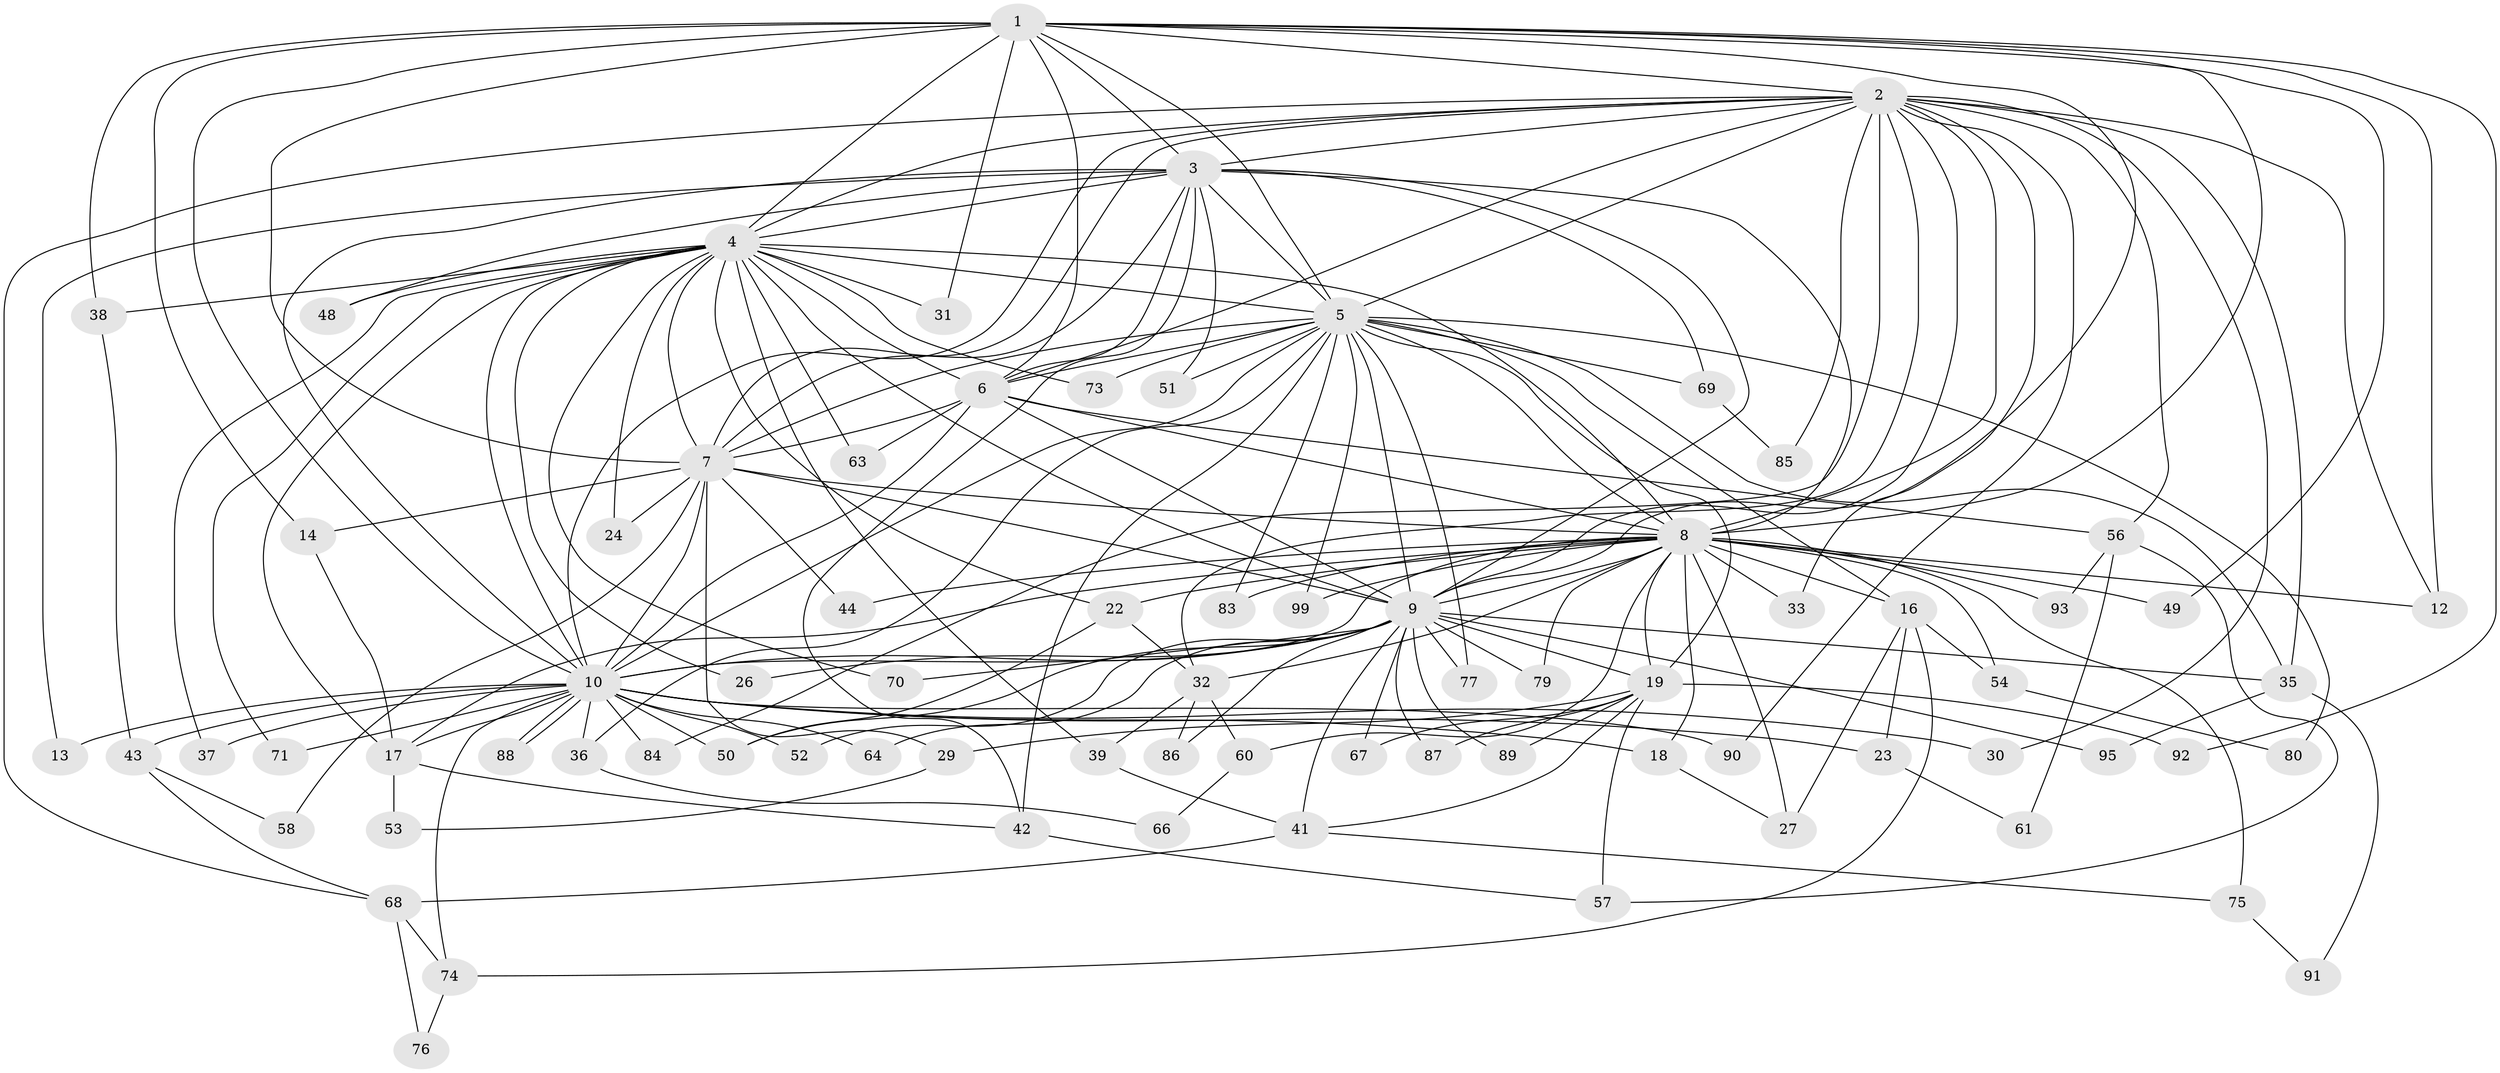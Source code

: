 // original degree distribution, {18: 0.01, 19: 0.01, 15: 0.01, 25: 0.01, 22: 0.01, 12: 0.01, 16: 0.01, 23: 0.01, 24: 0.01, 28: 0.01, 8: 0.01, 3: 0.2, 2: 0.56, 7: 0.01, 5: 0.06, 9: 0.01, 4: 0.04, 6: 0.01}
// Generated by graph-tools (version 1.1) at 2025/11/02/21/25 10:11:07]
// undirected, 76 vertices, 190 edges
graph export_dot {
graph [start="1"]
  node [color=gray90,style=filled];
  1 [super="+34"];
  2 [super="+97"];
  3;
  4 [super="+62"];
  5 [super="+55"];
  6 [super="+46"];
  7 [super="+21"];
  8 [super="+11"];
  9 [super="+40"];
  10 [super="+28"];
  12 [super="+15"];
  13;
  14 [super="+82"];
  16 [super="+100"];
  17 [super="+20"];
  18;
  19 [super="+59"];
  22 [super="+25"];
  23;
  24;
  26;
  27 [super="+96"];
  29;
  30;
  31;
  32 [super="+72"];
  33;
  35 [super="+81"];
  36;
  37 [super="+98"];
  38;
  39;
  41 [super="+47"];
  42 [super="+45"];
  43;
  44;
  48;
  49;
  50 [super="+94"];
  51;
  52;
  53;
  54;
  56;
  57 [super="+65"];
  58;
  60;
  61;
  63;
  64;
  66;
  67;
  68;
  69;
  70;
  71;
  73;
  74 [super="+78"];
  75;
  76;
  77;
  79;
  80;
  83;
  84;
  85;
  86;
  87;
  88;
  89;
  90;
  91;
  92;
  93;
  95;
  99;
  1 -- 2;
  1 -- 3;
  1 -- 4 [weight=3];
  1 -- 5;
  1 -- 6;
  1 -- 7;
  1 -- 8;
  1 -- 9;
  1 -- 10 [weight=2];
  1 -- 14;
  1 -- 31;
  1 -- 38;
  1 -- 49;
  1 -- 92;
  1 -- 12;
  2 -- 3;
  2 -- 4;
  2 -- 5;
  2 -- 6;
  2 -- 7;
  2 -- 8;
  2 -- 9;
  2 -- 10;
  2 -- 12;
  2 -- 30;
  2 -- 32;
  2 -- 33;
  2 -- 35;
  2 -- 56;
  2 -- 84;
  2 -- 85;
  2 -- 90;
  2 -- 68;
  3 -- 4;
  3 -- 5;
  3 -- 6;
  3 -- 7;
  3 -- 8;
  3 -- 9 [weight=2];
  3 -- 10;
  3 -- 13;
  3 -- 42;
  3 -- 48;
  3 -- 51;
  3 -- 69;
  4 -- 5;
  4 -- 6;
  4 -- 7;
  4 -- 8;
  4 -- 9;
  4 -- 10;
  4 -- 22 [weight=2];
  4 -- 24;
  4 -- 26;
  4 -- 31;
  4 -- 38;
  4 -- 39;
  4 -- 48;
  4 -- 63;
  4 -- 70;
  4 -- 71;
  4 -- 73;
  4 -- 17;
  4 -- 37;
  5 -- 6;
  5 -- 7 [weight=2];
  5 -- 8;
  5 -- 9;
  5 -- 10 [weight=2];
  5 -- 19;
  5 -- 35;
  5 -- 36;
  5 -- 42;
  5 -- 51;
  5 -- 69;
  5 -- 73;
  5 -- 77;
  5 -- 80;
  5 -- 99;
  5 -- 16;
  5 -- 83;
  6 -- 7 [weight=2];
  6 -- 8;
  6 -- 9;
  6 -- 10;
  6 -- 56;
  6 -- 63;
  7 -- 8;
  7 -- 9;
  7 -- 10;
  7 -- 14;
  7 -- 24;
  7 -- 29;
  7 -- 44;
  7 -- 58;
  8 -- 9;
  8 -- 10 [weight=2];
  8 -- 16 [weight=2];
  8 -- 17;
  8 -- 19;
  8 -- 22;
  8 -- 27;
  8 -- 44;
  8 -- 54;
  8 -- 60;
  8 -- 75;
  8 -- 79;
  8 -- 83;
  8 -- 99;
  8 -- 33;
  8 -- 12;
  8 -- 49;
  8 -- 18;
  8 -- 93;
  8 -- 32;
  9 -- 10;
  9 -- 26;
  9 -- 50;
  9 -- 52;
  9 -- 64;
  9 -- 67;
  9 -- 70;
  9 -- 77;
  9 -- 79;
  9 -- 87;
  9 -- 89;
  9 -- 95;
  9 -- 86;
  9 -- 19;
  9 -- 41;
  9 -- 35;
  10 -- 13;
  10 -- 17;
  10 -- 18;
  10 -- 23;
  10 -- 30;
  10 -- 36;
  10 -- 37 [weight=2];
  10 -- 43;
  10 -- 50;
  10 -- 52;
  10 -- 64;
  10 -- 71;
  10 -- 74;
  10 -- 88;
  10 -- 88;
  10 -- 90;
  10 -- 84;
  14 -- 17;
  16 -- 23;
  16 -- 27;
  16 -- 54;
  16 -- 74;
  17 -- 53;
  17 -- 42;
  18 -- 27;
  19 -- 29;
  19 -- 41;
  19 -- 57;
  19 -- 87;
  19 -- 89;
  19 -- 92;
  19 -- 67;
  22 -- 32;
  22 -- 50;
  23 -- 61;
  29 -- 53;
  32 -- 39;
  32 -- 60;
  32 -- 86;
  35 -- 91;
  35 -- 95;
  36 -- 66;
  38 -- 43;
  39 -- 41;
  41 -- 68;
  41 -- 75;
  42 -- 57;
  43 -- 58;
  43 -- 68;
  54 -- 80;
  56 -- 61;
  56 -- 93;
  56 -- 57;
  60 -- 66;
  68 -- 76;
  68 -- 74;
  69 -- 85;
  74 -- 76;
  75 -- 91;
}
